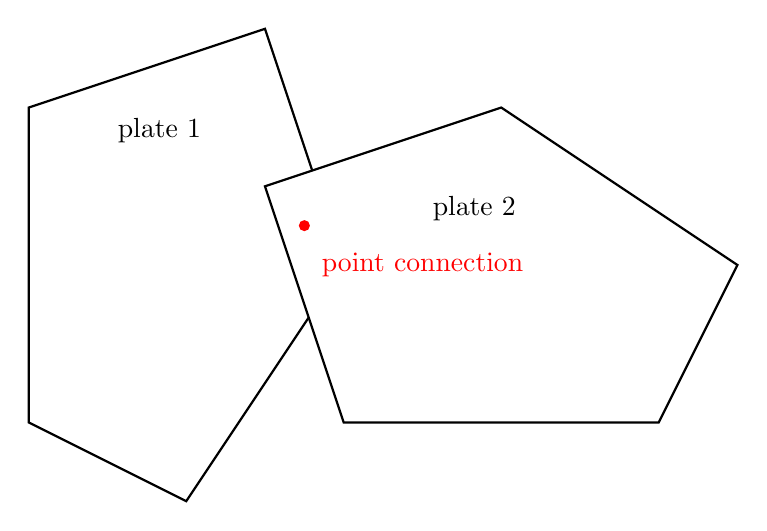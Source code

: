 ﻿\begin{tikzpicture}[>=latex,thick]
\draw[fill=white] (-2,-2) -- +(2,-1)-- +(4,2) -- +(3,5)-- +(0,4) --cycle;
\begin{scope}[rotate around={90:(4,0)}, xshift=4cm]
\draw[fill=white] (-2,-2) -- +(2,-1)-- +(4,2) -- +(3,5)-- +(0,4) --cycle;
\end{scope}
\fill[red] (1.5,0.5) circle [radius=2pt];
\node at (-1,2) [below right] {plate 1};
\node at (3,1) [below right] {plate 2};
\node[red] at (3,0) {point connection};
\end{tikzpicture}